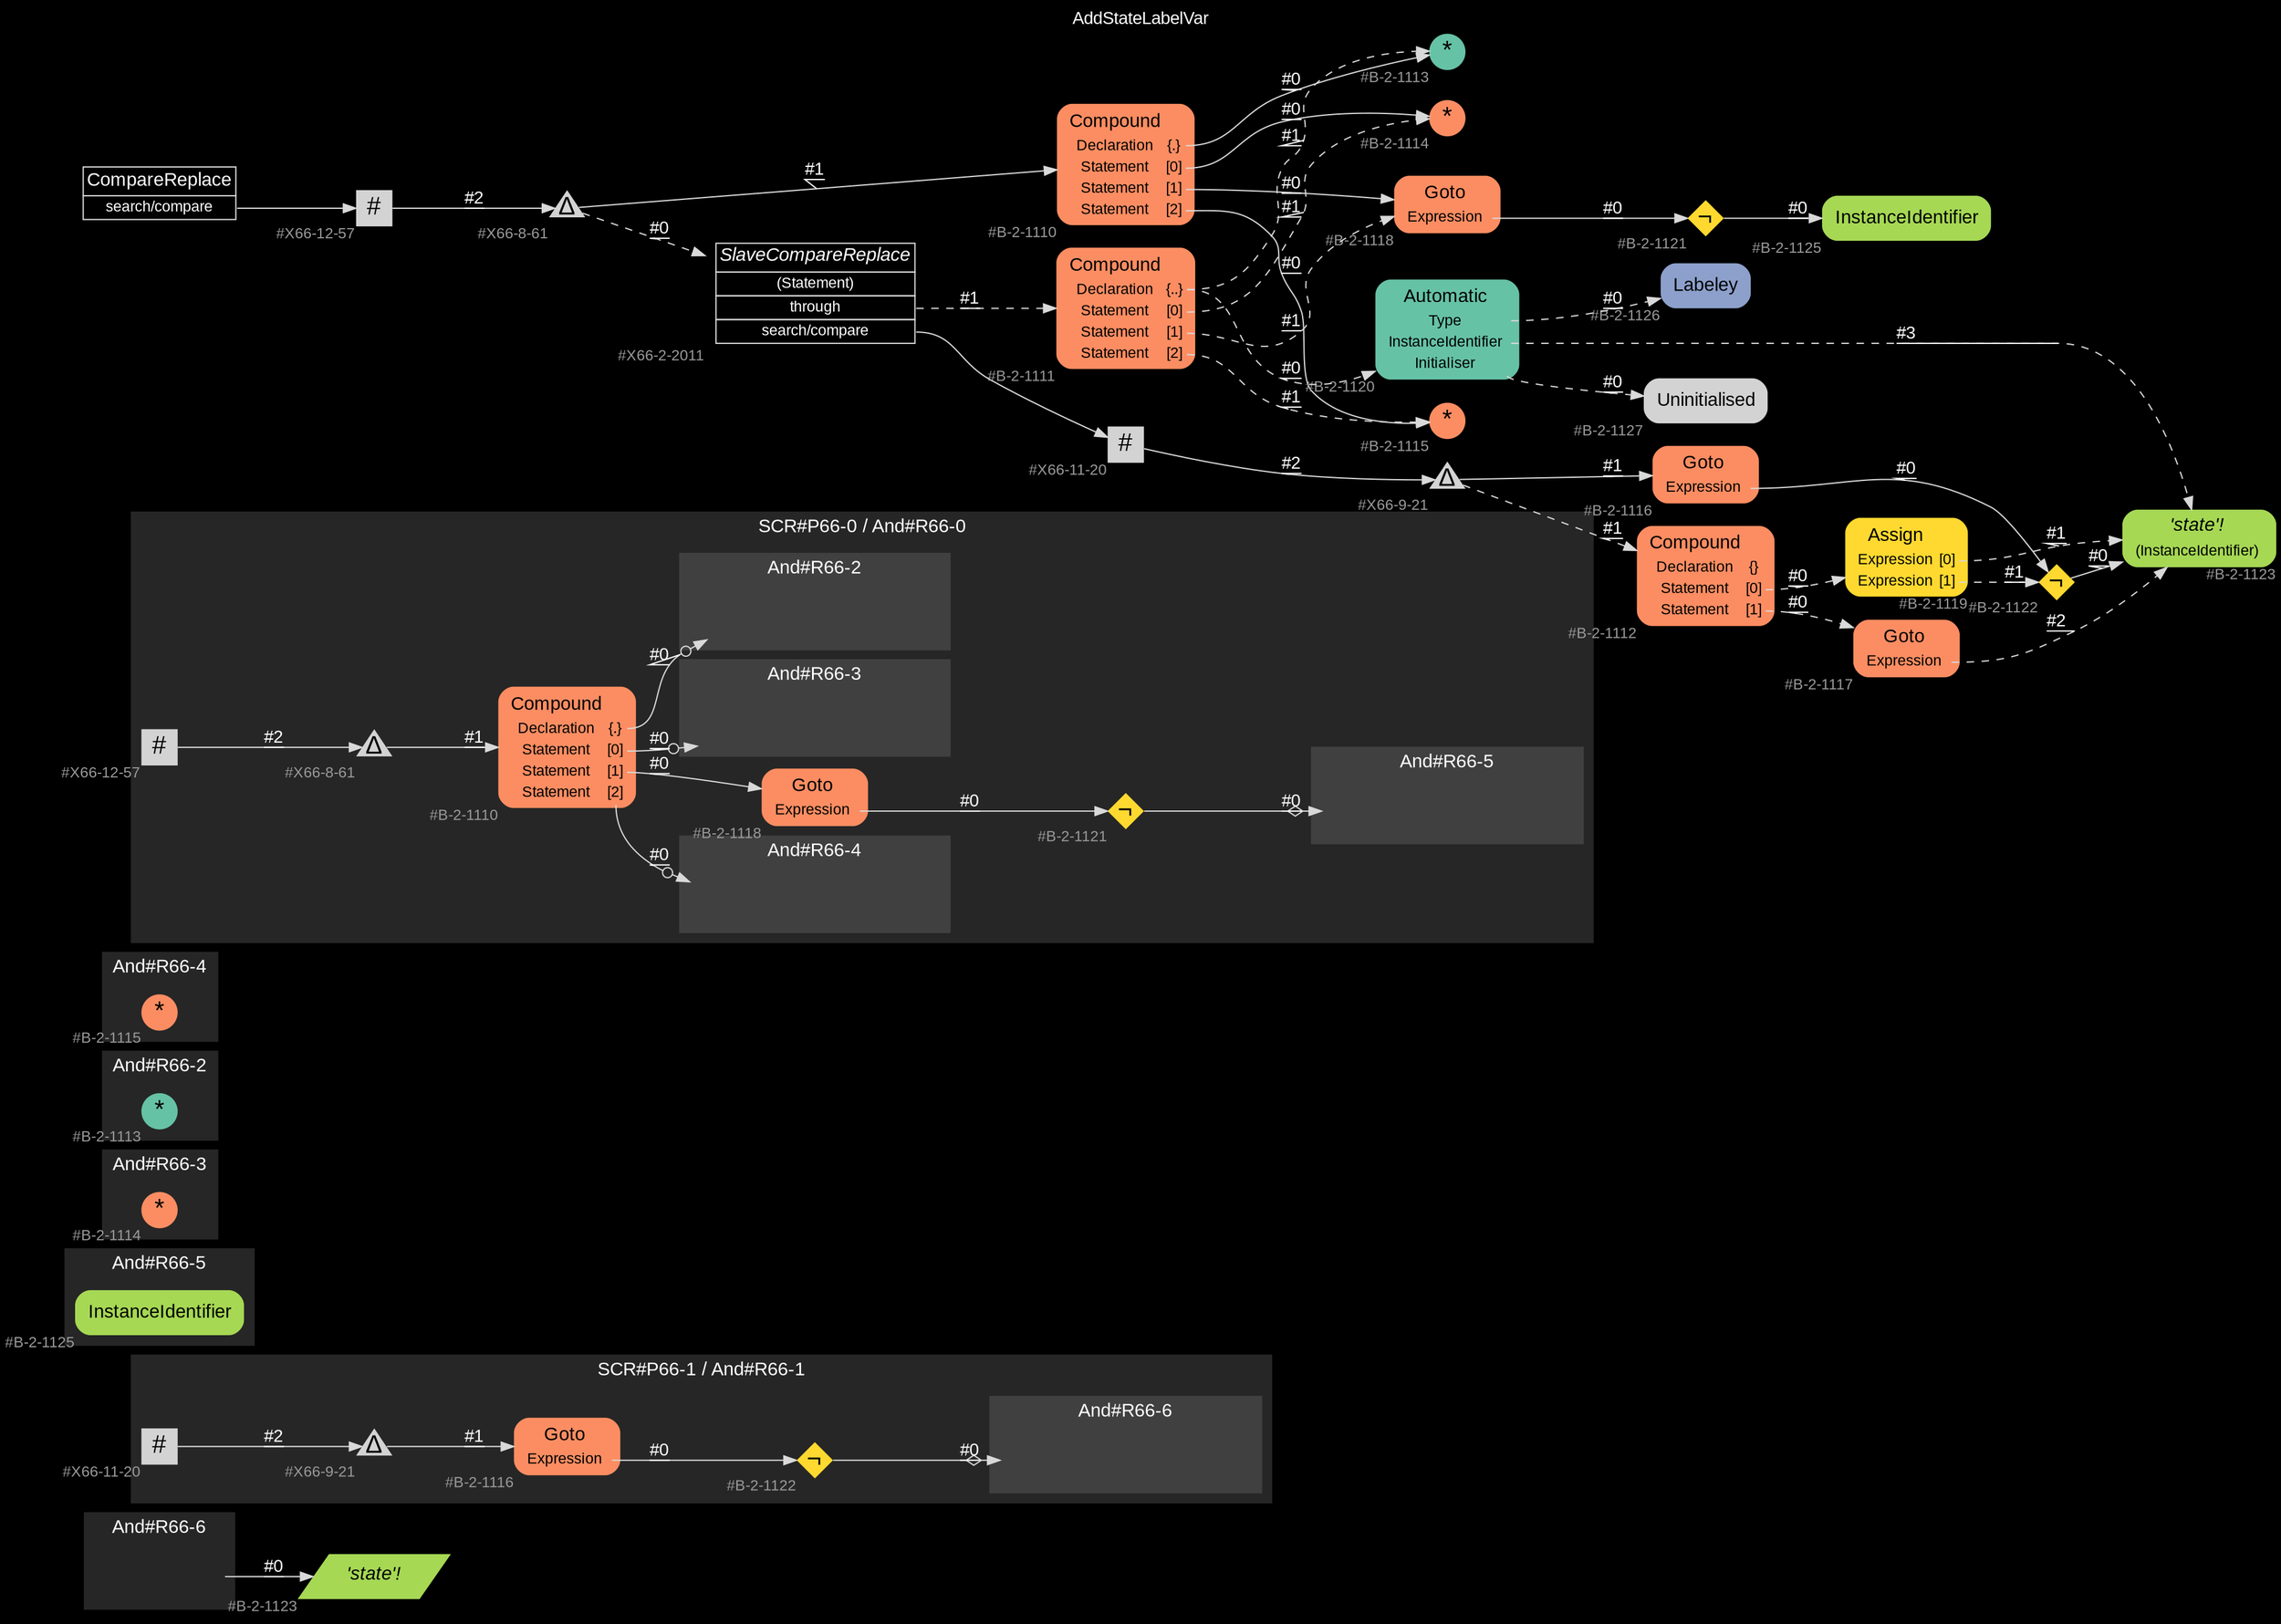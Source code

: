 digraph "AddStateLabelVar" {
label = "AddStateLabelVar"
labelloc = t
graph [
    rankdir = "LR"
    ranksep = 0.3
    bgcolor = black
    color = grey85
    fontcolor = white
    fontname = "Arial"
];
node [
    fontname = "Arial"
];
edge [
    fontname = "Arial"
];

// -------------------- figure And#R66-6 --------------------
// -------- region And#R66-6 ----------
subgraph "clusterAnd#R66-6" {
    label = "And#R66-6"
    style = "filled"
    color = gray15
    fontsize = "15"
    // -------- block And#R66-6/IRIP ----------
    "And#R66-6/IRIP" [
        fontsize = "12"
        fontcolor = grey60
        shape = "none"
        style = "invisible"
    ];
    
}

// -------- block And#R66-6/#B-2-1123 ----------
"And#R66-6/#B-2-1123" [
    fillcolor = "/set28/5"
    xlabel = "#B-2-1123"
    fontsize = "12"
    fontcolor = grey60
    shape = "parallelogram"
    label = <<FONT COLOR="black" POINT-SIZE="15"><I>'state'!</I></FONT>>
    style = "filled"
    penwidth = 0.0
];

"And#R66-6/IRIP" -> "And#R66-6/#B-2-1123" [
    label = "#0"
    decorate = true
    color = grey85
    fontcolor = white
];


// -------------------- figure And#R66-1 --------------------
// -------- region And#R66-1 ----------
subgraph "clusterAnd#R66-1" {
    label = "SCR#P66-1 / And#R66-1"
    style = "filled"
    color = gray15
    fontsize = "15"
    // -------- block And#R66-1/#B-2-1116 ----------
    "And#R66-1/#B-2-1116" [
        fillcolor = "/set28/2"
        xlabel = "#B-2-1116"
        fontsize = "12"
        fontcolor = grey60
        shape = "plaintext"
        label = <<TABLE BORDER="0" CELLBORDER="0" CELLSPACING="0">
         <TR><TD><FONT COLOR="black" POINT-SIZE="15">Goto</FONT></TD></TR>
         <TR><TD><FONT COLOR="black" POINT-SIZE="12">Expression</FONT></TD><TD PORT="port0"></TD></TR>
        </TABLE>>
        style = "rounded,filled"
    ];
    
    // -------- block And#R66-1/#B-2-1122 ----------
    "And#R66-1/#B-2-1122" [
        fillcolor = "/set28/6"
        xlabel = "#B-2-1122"
        fontsize = "12"
        fontcolor = grey60
        shape = "diamond"
        label = <<FONT COLOR="black" POINT-SIZE="20">¬</FONT>>
        style = "filled"
        penwidth = 0.0
        fixedsize = true
        width = 0.4
        height = 0.4
    ];
    
    // -------- block And#R66-1/#X66-9-21 ----------
    "And#R66-1/#X66-9-21" [
        xlabel = "#X66-9-21"
        fontsize = "12"
        fontcolor = grey60
        shape = "triangle"
        label = <<FONT COLOR="black" POINT-SIZE="20">Δ</FONT>>
        style = "filled"
        penwidth = 0.0
        fixedsize = true
        width = 0.4
        height = 0.4
    ];
    
    // -------- block And#R66-1/#X66-11-20 ----------
    "And#R66-1/#X66-11-20" [
        xlabel = "#X66-11-20"
        fontsize = "12"
        fontcolor = grey60
        shape = "square"
        label = <<FONT COLOR="black" POINT-SIZE="20">#</FONT>>
        style = "filled"
        penwidth = 0.0
        fixedsize = true
        width = 0.4
        height = 0.4
    ];
    
    // -------- region And#R66-1/And#R66-6 ----------
    subgraph "clusterAnd#R66-1/And#R66-6" {
        label = "And#R66-6"
        style = "filled"
        color = gray25
        fontsize = "15"
        // -------- block And#R66-1/And#R66-6/#B-2-1123 ----------
        "And#R66-1/And#R66-6/#B-2-1123" [
            fillcolor = "/set28/5"
            xlabel = "#B-2-1123"
            fontsize = "12"
            fontcolor = grey60
            shape = "none"
            style = "invisible"
        ];
        
    }
    
}

"And#R66-1/#B-2-1116":port0 -> "And#R66-1/#B-2-1122" [
    label = "#0"
    decorate = true
    color = grey85
    fontcolor = white
];

"And#R66-1/#B-2-1122" -> "And#R66-1/And#R66-6/#B-2-1123" [
    arrowhead="normalnoneodiamond"
    label = "#0"
    decorate = true
    color = grey85
    fontcolor = white
];

"And#R66-1/#X66-9-21" -> "And#R66-1/#B-2-1116" [
    label = "#1"
    decorate = true
    color = grey85
    fontcolor = white
];

"And#R66-1/#X66-11-20" -> "And#R66-1/#X66-9-21" [
    label = "#2"
    decorate = true
    color = grey85
    fontcolor = white
];


// -------------------- figure And#R66-5 --------------------
// -------- region And#R66-5 ----------
subgraph "clusterAnd#R66-5" {
    label = "And#R66-5"
    style = "filled"
    color = gray15
    fontsize = "15"
    // -------- block And#R66-5/#B-2-1125 ----------
    "And#R66-5/#B-2-1125" [
        fillcolor = "/set28/5"
        xlabel = "#B-2-1125"
        fontsize = "12"
        fontcolor = grey60
        shape = "plaintext"
        label = <<TABLE BORDER="0" CELLBORDER="0" CELLSPACING="0">
         <TR><TD><FONT COLOR="black" POINT-SIZE="15">InstanceIdentifier</FONT></TD></TR>
        </TABLE>>
        style = "rounded,filled"
    ];
    
}


// -------------------- figure And#R66-3 --------------------
// -------- region And#R66-3 ----------
subgraph "clusterAnd#R66-3" {
    label = "And#R66-3"
    style = "filled"
    color = gray15
    fontsize = "15"
    // -------- block And#R66-3/#B-2-1114 ----------
    "And#R66-3/#B-2-1114" [
        fillcolor = "/set28/2"
        xlabel = "#B-2-1114"
        fontsize = "12"
        fontcolor = grey60
        shape = "circle"
        label = <<FONT COLOR="black" POINT-SIZE="20">*</FONT>>
        style = "filled"
        penwidth = 0.0
        fixedsize = true
        width = 0.4
        height = 0.4
    ];
    
}


// -------------------- figure And#R66-2 --------------------
// -------- region And#R66-2 ----------
subgraph "clusterAnd#R66-2" {
    label = "And#R66-2"
    style = "filled"
    color = gray15
    fontsize = "15"
    // -------- block And#R66-2/#B-2-1113 ----------
    "And#R66-2/#B-2-1113" [
        fillcolor = "/set28/1"
        xlabel = "#B-2-1113"
        fontsize = "12"
        fontcolor = grey60
        shape = "circle"
        label = <<FONT COLOR="black" POINT-SIZE="20">*</FONT>>
        style = "filled"
        penwidth = 0.0
        fixedsize = true
        width = 0.4
        height = 0.4
    ];
    
}


// -------------------- figure And#R66-4 --------------------
// -------- region And#R66-4 ----------
subgraph "clusterAnd#R66-4" {
    label = "And#R66-4"
    style = "filled"
    color = gray15
    fontsize = "15"
    // -------- block And#R66-4/#B-2-1115 ----------
    "And#R66-4/#B-2-1115" [
        fillcolor = "/set28/2"
        xlabel = "#B-2-1115"
        fontsize = "12"
        fontcolor = grey60
        shape = "circle"
        label = <<FONT COLOR="black" POINT-SIZE="20">*</FONT>>
        style = "filled"
        penwidth = 0.0
        fixedsize = true
        width = 0.4
        height = 0.4
    ];
    
}


// -------------------- figure And#R66-0 --------------------
// -------- region And#R66-0 ----------
subgraph "clusterAnd#R66-0" {
    label = "SCR#P66-0 / And#R66-0"
    style = "filled"
    color = gray15
    fontsize = "15"
    // -------- block And#R66-0/#B-2-1121 ----------
    "And#R66-0/#B-2-1121" [
        fillcolor = "/set28/6"
        xlabel = "#B-2-1121"
        fontsize = "12"
        fontcolor = grey60
        shape = "diamond"
        label = <<FONT COLOR="black" POINT-SIZE="20">¬</FONT>>
        style = "filled"
        penwidth = 0.0
        fixedsize = true
        width = 0.4
        height = 0.4
    ];
    
    // -------- block And#R66-0/#B-2-1110 ----------
    "And#R66-0/#B-2-1110" [
        fillcolor = "/set28/2"
        xlabel = "#B-2-1110"
        fontsize = "12"
        fontcolor = grey60
        shape = "plaintext"
        label = <<TABLE BORDER="0" CELLBORDER="0" CELLSPACING="0">
         <TR><TD><FONT COLOR="black" POINT-SIZE="15">Compound</FONT></TD></TR>
         <TR><TD><FONT COLOR="black" POINT-SIZE="12">Declaration</FONT></TD><TD PORT="port0"><FONT COLOR="black" POINT-SIZE="12">{.}</FONT></TD></TR>
         <TR><TD><FONT COLOR="black" POINT-SIZE="12">Statement</FONT></TD><TD PORT="port1"><FONT COLOR="black" POINT-SIZE="12">[0]</FONT></TD></TR>
         <TR><TD><FONT COLOR="black" POINT-SIZE="12">Statement</FONT></TD><TD PORT="port2"><FONT COLOR="black" POINT-SIZE="12">[1]</FONT></TD></TR>
         <TR><TD><FONT COLOR="black" POINT-SIZE="12">Statement</FONT></TD><TD PORT="port3"><FONT COLOR="black" POINT-SIZE="12">[2]</FONT></TD></TR>
        </TABLE>>
        style = "rounded,filled"
    ];
    
    // -------- block And#R66-0/#X66-8-61 ----------
    "And#R66-0/#X66-8-61" [
        xlabel = "#X66-8-61"
        fontsize = "12"
        fontcolor = grey60
        shape = "triangle"
        label = <<FONT COLOR="black" POINT-SIZE="20">Δ</FONT>>
        style = "filled"
        penwidth = 0.0
        fixedsize = true
        width = 0.4
        height = 0.4
    ];
    
    // -------- block And#R66-0/#B-2-1118 ----------
    "And#R66-0/#B-2-1118" [
        fillcolor = "/set28/2"
        xlabel = "#B-2-1118"
        fontsize = "12"
        fontcolor = grey60
        shape = "plaintext"
        label = <<TABLE BORDER="0" CELLBORDER="0" CELLSPACING="0">
         <TR><TD><FONT COLOR="black" POINT-SIZE="15">Goto</FONT></TD></TR>
         <TR><TD><FONT COLOR="black" POINT-SIZE="12">Expression</FONT></TD><TD PORT="port0"></TD></TR>
        </TABLE>>
        style = "rounded,filled"
    ];
    
    // -------- block And#R66-0/#X66-12-57 ----------
    "And#R66-0/#X66-12-57" [
        xlabel = "#X66-12-57"
        fontsize = "12"
        fontcolor = grey60
        shape = "square"
        label = <<FONT COLOR="black" POINT-SIZE="20">#</FONT>>
        style = "filled"
        penwidth = 0.0
        fixedsize = true
        width = 0.4
        height = 0.4
    ];
    
    // -------- region And#R66-0/And#R66-2 ----------
    subgraph "clusterAnd#R66-0/And#R66-2" {
        label = "And#R66-2"
        style = "filled"
        color = gray25
        fontsize = "15"
        // -------- block And#R66-0/And#R66-2/#B-2-1113 ----------
        "And#R66-0/And#R66-2/#B-2-1113" [
            fillcolor = "/set28/1"
            xlabel = "#B-2-1113"
            fontsize = "12"
            fontcolor = grey60
            shape = "none"
            style = "invisible"
        ];
        
    }
    
    // -------- region And#R66-0/And#R66-3 ----------
    subgraph "clusterAnd#R66-0/And#R66-3" {
        label = "And#R66-3"
        style = "filled"
        color = gray25
        fontsize = "15"
        // -------- block And#R66-0/And#R66-3/#B-2-1114 ----------
        "And#R66-0/And#R66-3/#B-2-1114" [
            fillcolor = "/set28/2"
            xlabel = "#B-2-1114"
            fontsize = "12"
            fontcolor = grey60
            shape = "none"
            style = "invisible"
        ];
        
    }
    
    // -------- region And#R66-0/And#R66-4 ----------
    subgraph "clusterAnd#R66-0/And#R66-4" {
        label = "And#R66-4"
        style = "filled"
        color = gray25
        fontsize = "15"
        // -------- block And#R66-0/And#R66-4/#B-2-1115 ----------
        "And#R66-0/And#R66-4/#B-2-1115" [
            fillcolor = "/set28/2"
            xlabel = "#B-2-1115"
            fontsize = "12"
            fontcolor = grey60
            shape = "none"
            style = "invisible"
        ];
        
    }
    
    // -------- region And#R66-0/And#R66-5 ----------
    subgraph "clusterAnd#R66-0/And#R66-5" {
        label = "And#R66-5"
        style = "filled"
        color = gray25
        fontsize = "15"
        // -------- block And#R66-0/And#R66-5/#B-2-1125 ----------
        "And#R66-0/And#R66-5/#B-2-1125" [
            fillcolor = "/set28/5"
            xlabel = "#B-2-1125"
            fontsize = "12"
            fontcolor = grey60
            shape = "none"
            style = "invisible"
        ];
        
    }
    
}

"And#R66-0/#B-2-1121" -> "And#R66-0/And#R66-5/#B-2-1125" [
    arrowhead="normalnoneodiamond"
    label = "#0"
    decorate = true
    color = grey85
    fontcolor = white
];

"And#R66-0/#B-2-1110":port0 -> "And#R66-0/And#R66-2/#B-2-1113" [
    arrowhead="normalnoneodot"
    label = "#0"
    decorate = true
    color = grey85
    fontcolor = white
];

"And#R66-0/#B-2-1110":port1 -> "And#R66-0/And#R66-3/#B-2-1114" [
    arrowhead="normalnoneodot"
    label = "#0"
    decorate = true
    color = grey85
    fontcolor = white
];

"And#R66-0/#B-2-1110":port2 -> "And#R66-0/#B-2-1118" [
    label = "#0"
    decorate = true
    color = grey85
    fontcolor = white
];

"And#R66-0/#B-2-1110":port3 -> "And#R66-0/And#R66-4/#B-2-1115" [
    arrowhead="normalnoneodot"
    label = "#0"
    decorate = true
    color = grey85
    fontcolor = white
];

"And#R66-0/#X66-8-61" -> "And#R66-0/#B-2-1110" [
    label = "#1"
    decorate = true
    color = grey85
    fontcolor = white
];

"And#R66-0/#B-2-1118":port0 -> "And#R66-0/#B-2-1121" [
    label = "#0"
    decorate = true
    color = grey85
    fontcolor = white
];

"And#R66-0/#X66-12-57" -> "And#R66-0/#X66-8-61" [
    label = "#2"
    decorate = true
    color = grey85
    fontcolor = white
];


// -------------------- transformation figure --------------------
// -------- block CR#X66-10-66 ----------
"CR#X66-10-66" [
    fillcolor = black
    fontsize = "12"
    fontcolor = grey60
    shape = "plaintext"
    label = <<TABLE BORDER="0" CELLBORDER="1" CELLSPACING="0">
     <TR><TD><FONT COLOR="white" POINT-SIZE="15">CompareReplace</FONT></TD></TR>
     <TR><TD PORT="port0"><FONT COLOR="white" POINT-SIZE="12">search/compare</FONT></TD></TR>
    </TABLE>>
    style = "filled"
    color = grey85
];

// -------- block #X66-12-57 ----------
"#X66-12-57" [
    xlabel = "#X66-12-57"
    fontsize = "12"
    fontcolor = grey60
    shape = "square"
    label = <<FONT COLOR="black" POINT-SIZE="20">#</FONT>>
    style = "filled"
    penwidth = 0.0
    fixedsize = true
    width = 0.4
    height = 0.4
];

// -------- block #X66-8-61 ----------
"#X66-8-61" [
    xlabel = "#X66-8-61"
    fontsize = "12"
    fontcolor = grey60
    shape = "triangle"
    label = <<FONT COLOR="black" POINT-SIZE="20">Δ</FONT>>
    style = "filled"
    penwidth = 0.0
    fixedsize = true
    width = 0.4
    height = 0.4
];

// -------- block #B-2-1110 ----------
"#B-2-1110" [
    fillcolor = "/set28/2"
    xlabel = "#B-2-1110"
    fontsize = "12"
    fontcolor = grey60
    shape = "plaintext"
    label = <<TABLE BORDER="0" CELLBORDER="0" CELLSPACING="0">
     <TR><TD><FONT COLOR="black" POINT-SIZE="15">Compound</FONT></TD></TR>
     <TR><TD><FONT COLOR="black" POINT-SIZE="12">Declaration</FONT></TD><TD PORT="port0"><FONT COLOR="black" POINT-SIZE="12">{.}</FONT></TD></TR>
     <TR><TD><FONT COLOR="black" POINT-SIZE="12">Statement</FONT></TD><TD PORT="port1"><FONT COLOR="black" POINT-SIZE="12">[0]</FONT></TD></TR>
     <TR><TD><FONT COLOR="black" POINT-SIZE="12">Statement</FONT></TD><TD PORT="port2"><FONT COLOR="black" POINT-SIZE="12">[1]</FONT></TD></TR>
     <TR><TD><FONT COLOR="black" POINT-SIZE="12">Statement</FONT></TD><TD PORT="port3"><FONT COLOR="black" POINT-SIZE="12">[2]</FONT></TD></TR>
    </TABLE>>
    style = "rounded,filled"
];

// -------- block #B-2-1113 ----------
"#B-2-1113" [
    fillcolor = "/set28/1"
    xlabel = "#B-2-1113"
    fontsize = "12"
    fontcolor = grey60
    shape = "circle"
    label = <<FONT COLOR="black" POINT-SIZE="20">*</FONT>>
    style = "filled"
    penwidth = 0.0
    fixedsize = true
    width = 0.4
    height = 0.4
];

// -------- block #B-2-1114 ----------
"#B-2-1114" [
    fillcolor = "/set28/2"
    xlabel = "#B-2-1114"
    fontsize = "12"
    fontcolor = grey60
    shape = "circle"
    label = <<FONT COLOR="black" POINT-SIZE="20">*</FONT>>
    style = "filled"
    penwidth = 0.0
    fixedsize = true
    width = 0.4
    height = 0.4
];

// -------- block #B-2-1118 ----------
"#B-2-1118" [
    fillcolor = "/set28/2"
    xlabel = "#B-2-1118"
    fontsize = "12"
    fontcolor = grey60
    shape = "plaintext"
    label = <<TABLE BORDER="0" CELLBORDER="0" CELLSPACING="0">
     <TR><TD><FONT COLOR="black" POINT-SIZE="15">Goto</FONT></TD></TR>
     <TR><TD><FONT COLOR="black" POINT-SIZE="12">Expression</FONT></TD><TD PORT="port0"></TD></TR>
    </TABLE>>
    style = "rounded,filled"
];

// -------- block #B-2-1121 ----------
"#B-2-1121" [
    fillcolor = "/set28/6"
    xlabel = "#B-2-1121"
    fontsize = "12"
    fontcolor = grey60
    shape = "diamond"
    label = <<FONT COLOR="black" POINT-SIZE="20">¬</FONT>>
    style = "filled"
    penwidth = 0.0
    fixedsize = true
    width = 0.4
    height = 0.4
];

// -------- block #B-2-1125 ----------
"#B-2-1125" [
    fillcolor = "/set28/5"
    xlabel = "#B-2-1125"
    fontsize = "12"
    fontcolor = grey60
    shape = "plaintext"
    label = <<TABLE BORDER="0" CELLBORDER="0" CELLSPACING="0">
     <TR><TD><FONT COLOR="black" POINT-SIZE="15">InstanceIdentifier</FONT></TD></TR>
    </TABLE>>
    style = "rounded,filled"
];

// -------- block #B-2-1115 ----------
"#B-2-1115" [
    fillcolor = "/set28/2"
    xlabel = "#B-2-1115"
    fontsize = "12"
    fontcolor = grey60
    shape = "circle"
    label = <<FONT COLOR="black" POINT-SIZE="20">*</FONT>>
    style = "filled"
    penwidth = 0.0
    fixedsize = true
    width = 0.4
    height = 0.4
];

// -------- block #X66-2-2011 ----------
"#X66-2-2011" [
    fillcolor = black
    xlabel = "#X66-2-2011"
    fontsize = "12"
    fontcolor = grey60
    shape = "plaintext"
    label = <<TABLE BORDER="0" CELLBORDER="1" CELLSPACING="0">
     <TR><TD><FONT COLOR="white" POINT-SIZE="15"><I>SlaveCompareReplace</I></FONT></TD></TR>
     <TR><TD PORT="port0"><FONT COLOR="white" POINT-SIZE="12">(Statement)</FONT></TD></TR>
     <TR><TD PORT="port1"><FONT COLOR="white" POINT-SIZE="12">through</FONT></TD></TR>
     <TR><TD PORT="port2"><FONT COLOR="white" POINT-SIZE="12">search/compare</FONT></TD></TR>
    </TABLE>>
    style = "filled"
    color = grey85
];

// -------- block #B-2-1111 ----------
"#B-2-1111" [
    fillcolor = "/set28/2"
    xlabel = "#B-2-1111"
    fontsize = "12"
    fontcolor = grey60
    shape = "plaintext"
    label = <<TABLE BORDER="0" CELLBORDER="0" CELLSPACING="0">
     <TR><TD><FONT COLOR="black" POINT-SIZE="15">Compound</FONT></TD></TR>
     <TR><TD><FONT COLOR="black" POINT-SIZE="12">Declaration</FONT></TD><TD PORT="port0"><FONT COLOR="black" POINT-SIZE="12">{..}</FONT></TD></TR>
     <TR><TD><FONT COLOR="black" POINT-SIZE="12">Statement</FONT></TD><TD PORT="port1"><FONT COLOR="black" POINT-SIZE="12">[0]</FONT></TD></TR>
     <TR><TD><FONT COLOR="black" POINT-SIZE="12">Statement</FONT></TD><TD PORT="port2"><FONT COLOR="black" POINT-SIZE="12">[1]</FONT></TD></TR>
     <TR><TD><FONT COLOR="black" POINT-SIZE="12">Statement</FONT></TD><TD PORT="port3"><FONT COLOR="black" POINT-SIZE="12">[2]</FONT></TD></TR>
    </TABLE>>
    style = "rounded,filled"
];

// -------- block #B-2-1120 ----------
"#B-2-1120" [
    fillcolor = "/set28/1"
    xlabel = "#B-2-1120"
    fontsize = "12"
    fontcolor = grey60
    shape = "plaintext"
    label = <<TABLE BORDER="0" CELLBORDER="0" CELLSPACING="0">
     <TR><TD><FONT COLOR="black" POINT-SIZE="15">Automatic</FONT></TD></TR>
     <TR><TD><FONT COLOR="black" POINT-SIZE="12">Type</FONT></TD><TD PORT="port0"></TD></TR>
     <TR><TD><FONT COLOR="black" POINT-SIZE="12">InstanceIdentifier</FONT></TD><TD PORT="port1"></TD></TR>
     <TR><TD><FONT COLOR="black" POINT-SIZE="12">Initialiser</FONT></TD><TD PORT="port2"></TD></TR>
    </TABLE>>
    style = "rounded,filled"
];

// -------- block #B-2-1126 ----------
"#B-2-1126" [
    fillcolor = "/set28/3"
    xlabel = "#B-2-1126"
    fontsize = "12"
    fontcolor = grey60
    shape = "plaintext"
    label = <<TABLE BORDER="0" CELLBORDER="0" CELLSPACING="0">
     <TR><TD><FONT COLOR="black" POINT-SIZE="15">Labeley</FONT></TD></TR>
    </TABLE>>
    style = "rounded,filled"
];

// -------- block #B-2-1123 ----------
"#B-2-1123" [
    fillcolor = "/set28/5"
    xlabel = "#B-2-1123"
    fontsize = "12"
    fontcolor = grey60
    shape = "plaintext"
    label = <<TABLE BORDER="0" CELLBORDER="0" CELLSPACING="0">
     <TR><TD><FONT COLOR="black" POINT-SIZE="15"><I>'state'!</I></FONT></TD></TR>
     <TR><TD><FONT COLOR="black" POINT-SIZE="12">(InstanceIdentifier)</FONT></TD><TD PORT="port0"></TD></TR>
    </TABLE>>
    style = "rounded,filled"
];

// -------- block #B-2-1127 ----------
"#B-2-1127" [
    xlabel = "#B-2-1127"
    fontsize = "12"
    fontcolor = grey60
    shape = "plaintext"
    label = <<TABLE BORDER="0" CELLBORDER="0" CELLSPACING="0">
     <TR><TD><FONT COLOR="black" POINT-SIZE="15">Uninitialised</FONT></TD></TR>
    </TABLE>>
    style = "rounded,filled"
];

// -------- block #X66-11-20 ----------
"#X66-11-20" [
    xlabel = "#X66-11-20"
    fontsize = "12"
    fontcolor = grey60
    shape = "square"
    label = <<FONT COLOR="black" POINT-SIZE="20">#</FONT>>
    style = "filled"
    penwidth = 0.0
    fixedsize = true
    width = 0.4
    height = 0.4
];

// -------- block #X66-9-21 ----------
"#X66-9-21" [
    xlabel = "#X66-9-21"
    fontsize = "12"
    fontcolor = grey60
    shape = "triangle"
    label = <<FONT COLOR="black" POINT-SIZE="20">Δ</FONT>>
    style = "filled"
    penwidth = 0.0
    fixedsize = true
    width = 0.4
    height = 0.4
];

// -------- block #B-2-1116 ----------
"#B-2-1116" [
    fillcolor = "/set28/2"
    xlabel = "#B-2-1116"
    fontsize = "12"
    fontcolor = grey60
    shape = "plaintext"
    label = <<TABLE BORDER="0" CELLBORDER="0" CELLSPACING="0">
     <TR><TD><FONT COLOR="black" POINT-SIZE="15">Goto</FONT></TD></TR>
     <TR><TD><FONT COLOR="black" POINT-SIZE="12">Expression</FONT></TD><TD PORT="port0"></TD></TR>
    </TABLE>>
    style = "rounded,filled"
];

// -------- block #B-2-1122 ----------
"#B-2-1122" [
    fillcolor = "/set28/6"
    xlabel = "#B-2-1122"
    fontsize = "12"
    fontcolor = grey60
    shape = "diamond"
    label = <<FONT COLOR="black" POINT-SIZE="20">¬</FONT>>
    style = "filled"
    penwidth = 0.0
    fixedsize = true
    width = 0.4
    height = 0.4
];

// -------- block #B-2-1112 ----------
"#B-2-1112" [
    fillcolor = "/set28/2"
    xlabel = "#B-2-1112"
    fontsize = "12"
    fontcolor = grey60
    shape = "plaintext"
    label = <<TABLE BORDER="0" CELLBORDER="0" CELLSPACING="0">
     <TR><TD><FONT COLOR="black" POINT-SIZE="15">Compound</FONT></TD></TR>
     <TR><TD><FONT COLOR="black" POINT-SIZE="12">Declaration</FONT></TD><TD PORT="port0"><FONT COLOR="black" POINT-SIZE="12">{}</FONT></TD></TR>
     <TR><TD><FONT COLOR="black" POINT-SIZE="12">Statement</FONT></TD><TD PORT="port1"><FONT COLOR="black" POINT-SIZE="12">[0]</FONT></TD></TR>
     <TR><TD><FONT COLOR="black" POINT-SIZE="12">Statement</FONT></TD><TD PORT="port2"><FONT COLOR="black" POINT-SIZE="12">[1]</FONT></TD></TR>
    </TABLE>>
    style = "rounded,filled"
];

// -------- block #B-2-1119 ----------
"#B-2-1119" [
    fillcolor = "/set28/6"
    xlabel = "#B-2-1119"
    fontsize = "12"
    fontcolor = grey60
    shape = "plaintext"
    label = <<TABLE BORDER="0" CELLBORDER="0" CELLSPACING="0">
     <TR><TD><FONT COLOR="black" POINT-SIZE="15">Assign</FONT></TD></TR>
     <TR><TD><FONT COLOR="black" POINT-SIZE="12">Expression</FONT></TD><TD PORT="port0"><FONT COLOR="black" POINT-SIZE="12">[0]</FONT></TD></TR>
     <TR><TD><FONT COLOR="black" POINT-SIZE="12">Expression</FONT></TD><TD PORT="port1"><FONT COLOR="black" POINT-SIZE="12">[1]</FONT></TD></TR>
    </TABLE>>
    style = "rounded,filled"
];

// -------- block #B-2-1117 ----------
"#B-2-1117" [
    fillcolor = "/set28/2"
    xlabel = "#B-2-1117"
    fontsize = "12"
    fontcolor = grey60
    shape = "plaintext"
    label = <<TABLE BORDER="0" CELLBORDER="0" CELLSPACING="0">
     <TR><TD><FONT COLOR="black" POINT-SIZE="15">Goto</FONT></TD></TR>
     <TR><TD><FONT COLOR="black" POINT-SIZE="12">Expression</FONT></TD><TD PORT="port0"></TD></TR>
    </TABLE>>
    style = "rounded,filled"
];

"CR#X66-10-66":port0 -> "#X66-12-57" [
    label = ""
    decorate = true
    color = grey85
    fontcolor = white
];

"#X66-12-57" -> "#X66-8-61" [
    label = "#2"
    decorate = true
    color = grey85
    fontcolor = white
];

"#X66-8-61" -> "#B-2-1110" [
    label = "#1"
    decorate = true
    color = grey85
    fontcolor = white
];

"#X66-8-61" -> "#X66-2-2011" [
    style="dashed"
    label = "#0"
    decorate = true
    color = grey85
    fontcolor = white
];

"#B-2-1110":port0 -> "#B-2-1113" [
    label = "#0"
    decorate = true
    color = grey85
    fontcolor = white
];

"#B-2-1110":port1 -> "#B-2-1114" [
    label = "#0"
    decorate = true
    color = grey85
    fontcolor = white
];

"#B-2-1110":port2 -> "#B-2-1118" [
    label = "#0"
    decorate = true
    color = grey85
    fontcolor = white
];

"#B-2-1110":port3 -> "#B-2-1115" [
    label = "#0"
    decorate = true
    color = grey85
    fontcolor = white
];

"#B-2-1118":port0 -> "#B-2-1121" [
    label = "#0"
    decorate = true
    color = grey85
    fontcolor = white
];

"#B-2-1121" -> "#B-2-1125" [
    label = "#0"
    decorate = true
    color = grey85
    fontcolor = white
];

"#X66-2-2011":port1 -> "#B-2-1111" [
    style="dashed"
    label = "#1"
    decorate = true
    color = grey85
    fontcolor = white
];

"#X66-2-2011":port2 -> "#X66-11-20" [
    label = ""
    decorate = true
    color = grey85
    fontcolor = white
];

"#B-2-1111":port0 -> "#B-2-1120" [
    style="dashed"
    label = "#0"
    decorate = true
    color = grey85
    fontcolor = white
];

"#B-2-1111":port0 -> "#B-2-1113" [
    style="dashed"
    label = "#1"
    decorate = true
    color = grey85
    fontcolor = white
];

"#B-2-1111":port1 -> "#B-2-1114" [
    style="dashed"
    label = "#1"
    decorate = true
    color = grey85
    fontcolor = white
];

"#B-2-1111":port2 -> "#B-2-1118" [
    style="dashed"
    label = "#1"
    decorate = true
    color = grey85
    fontcolor = white
];

"#B-2-1111":port3 -> "#B-2-1115" [
    style="dashed"
    label = "#1"
    decorate = true
    color = grey85
    fontcolor = white
];

"#B-2-1120":port0 -> "#B-2-1126" [
    style="dashed"
    label = "#0"
    decorate = true
    color = grey85
    fontcolor = white
];

"#B-2-1120":port1 -> "#B-2-1123" [
    style="dashed"
    label = "#3"
    decorate = true
    color = grey85
    fontcolor = white
];

"#B-2-1120":port2 -> "#B-2-1127" [
    style="dashed"
    label = "#0"
    decorate = true
    color = grey85
    fontcolor = white
];

"#X66-11-20" -> "#X66-9-21" [
    label = "#2"
    decorate = true
    color = grey85
    fontcolor = white
];

"#X66-9-21" -> "#B-2-1116" [
    label = "#1"
    decorate = true
    color = grey85
    fontcolor = white
];

"#X66-9-21" -> "#B-2-1112" [
    style="dashed"
    label = "#1"
    decorate = true
    color = grey85
    fontcolor = white
];

"#B-2-1116":port0 -> "#B-2-1122" [
    label = "#0"
    decorate = true
    color = grey85
    fontcolor = white
];

"#B-2-1122" -> "#B-2-1123" [
    label = "#0"
    decorate = true
    color = grey85
    fontcolor = white
];

"#B-2-1112":port1 -> "#B-2-1119" [
    style="dashed"
    label = "#0"
    decorate = true
    color = grey85
    fontcolor = white
];

"#B-2-1112":port2 -> "#B-2-1117" [
    style="dashed"
    label = "#0"
    decorate = true
    color = grey85
    fontcolor = white
];

"#B-2-1119":port0 -> "#B-2-1123" [
    style="dashed"
    label = "#1"
    decorate = true
    color = grey85
    fontcolor = white
];

"#B-2-1119":port1 -> "#B-2-1122" [
    style="dashed"
    label = "#1"
    decorate = true
    color = grey85
    fontcolor = white
];

"#B-2-1117":port0 -> "#B-2-1123" [
    style="dashed"
    label = "#2"
    decorate = true
    color = grey85
    fontcolor = white
];


}

